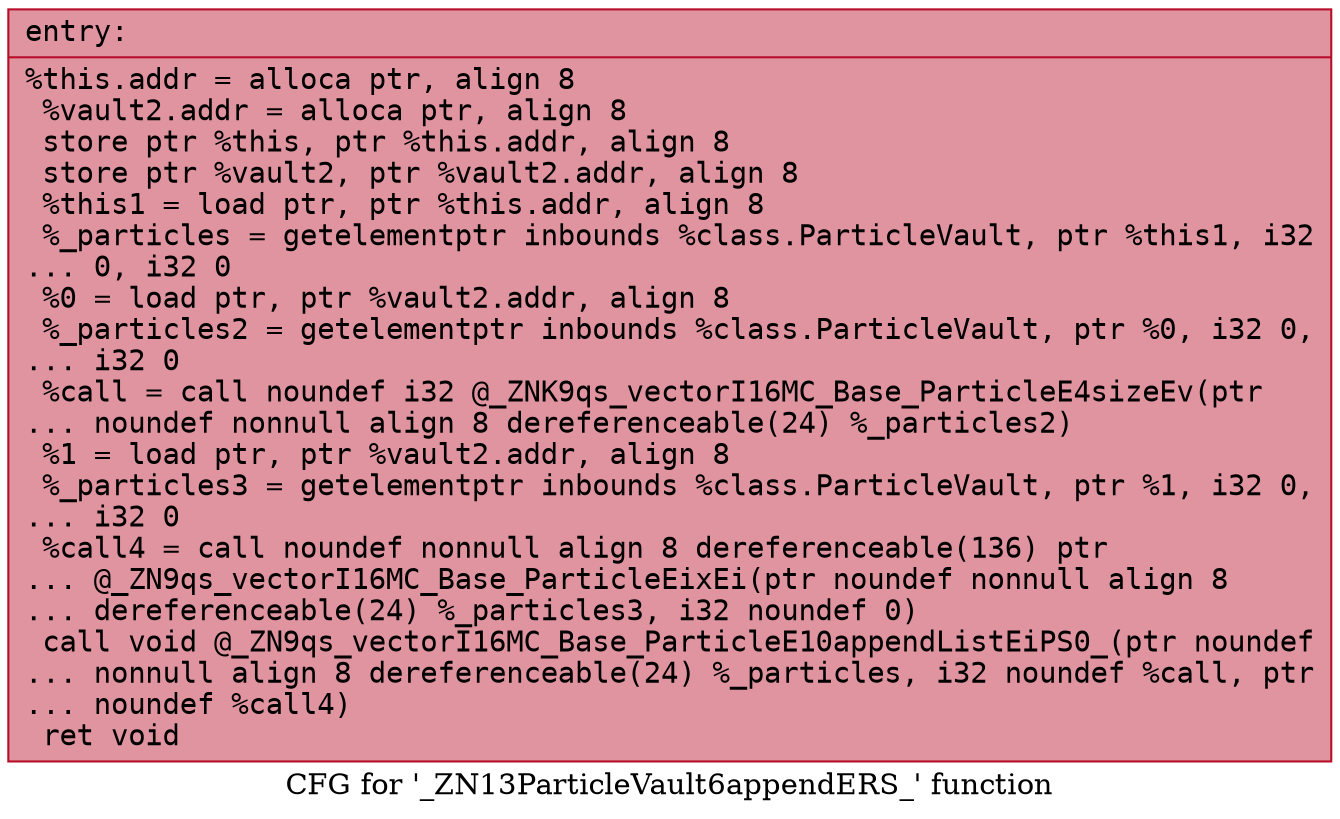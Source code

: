 digraph "CFG for '_ZN13ParticleVault6appendERS_' function" {
	label="CFG for '_ZN13ParticleVault6appendERS_' function";

	Node0x55f69253dfe0 [shape=record,color="#b70d28ff", style=filled, fillcolor="#b70d2870" fontname="Courier",label="{entry:\l|  %this.addr = alloca ptr, align 8\l  %vault2.addr = alloca ptr, align 8\l  store ptr %this, ptr %this.addr, align 8\l  store ptr %vault2, ptr %vault2.addr, align 8\l  %this1 = load ptr, ptr %this.addr, align 8\l  %_particles = getelementptr inbounds %class.ParticleVault, ptr %this1, i32\l... 0, i32 0\l  %0 = load ptr, ptr %vault2.addr, align 8\l  %_particles2 = getelementptr inbounds %class.ParticleVault, ptr %0, i32 0,\l... i32 0\l  %call = call noundef i32 @_ZNK9qs_vectorI16MC_Base_ParticleE4sizeEv(ptr\l... noundef nonnull align 8 dereferenceable(24) %_particles2)\l  %1 = load ptr, ptr %vault2.addr, align 8\l  %_particles3 = getelementptr inbounds %class.ParticleVault, ptr %1, i32 0,\l... i32 0\l  %call4 = call noundef nonnull align 8 dereferenceable(136) ptr\l... @_ZN9qs_vectorI16MC_Base_ParticleEixEi(ptr noundef nonnull align 8\l... dereferenceable(24) %_particles3, i32 noundef 0)\l  call void @_ZN9qs_vectorI16MC_Base_ParticleE10appendListEiPS0_(ptr noundef\l... nonnull align 8 dereferenceable(24) %_particles, i32 noundef %call, ptr\l... noundef %call4)\l  ret void\l}"];
}
